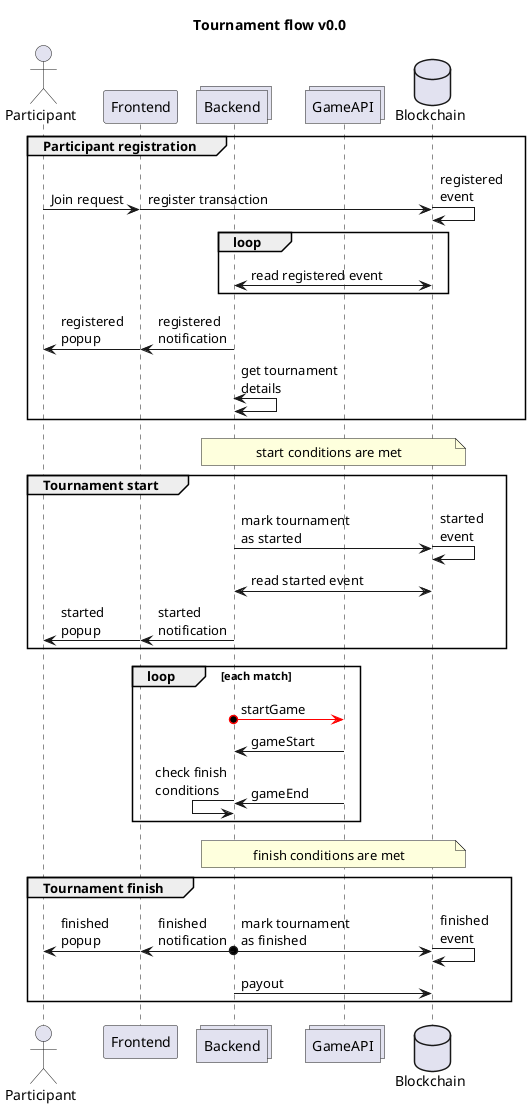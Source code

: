 ' https://plantuml.com/sequence-diagram#425ba4350c02142c
' https://entangle.atlassian.net/wiki/spaces/ENTN/pages/264339472/Team+tournament+single+chain

@startuml Tournament flow v0.0
!pragma teoz true
title Tournament flow v0.0
actor Participant
participant Frontend
collections Backend
collections GameAPI
database Blockchain
group Participant registration
    Participant -> Frontend: Join request
    & Frontend -> Blockchain: register transaction
    & Blockchain -> Blockchain: registered\nevent
    loop
        Blockchain <-> Backend: read registered event
        ' https://gitlab.ent-dx.com/disruption/dx-tournaments-service/-/blob/dev/src/modules/tournaments/controllers/tournament.controller.ts?ref_type=heads#L216
    end
    Backend -> Frontend: registered\nnotification
    ' https://gitlab.ent-dx.com/disruption/dx-tournaments-service/-/blob/dev/src/modules/tournaments/services/fast-flow/tournament.participants-register.service.ts?ref_type=heads#L118
    & Frontend -> Participant: registered\npopup
' end

' loop each tournament
    Backend <-> Backend: get tournament\ndetails
    ' https://gitlab.ent-dx.com/disruption/dx-tournaments-service/-/blob/dev/src/modules/tournaments/services/fast-flow/tournament.starting.service.ts?ref_type=heads#L64
    ' https://gitlab.ent-dx.com/disruption/dx-tournaments-service/-/blob/dev/src/modules/tournaments/consumers/tournaments.update-by-bc.consumer.ts?ref_type=heads#L72
end
note over Backend, Blockchain: start conditions are met

group Tournament start
    ' https://gitlab.ent-dx.com/disruption/dx-tournaments-service/-/blob/dev/src/modules/tournaments/services/fast-flow/tournament.starting.service.ts?ref_type=heads#L147
    Backend -> Blockchain: mark tournament\nas started
    ' https://gitlab.ent-dx.com/disruption/dx-tournaments-service/-/blob/dev/src/modules/tournaments/services/fast-flow/tournament.starting.service.ts?ref_type=heads#L90
    & Blockchain -> Blockchain: started\nevent
    Blockchain <-> Backend: read started event

    Backend -> Frontend: started\nnotification
    & Frontend -> Participant: started\npopup
end

loop each match
    Backend o-[#red]> GameAPI: startGame
    'https://gitlab.ent-dx.com/disruption/dx-tournaments-service/-/blob/dev/src/modules/tournaments/services/fast-flow/matchmaking.creation.service.ts?ref_type=heads#L223
    GameAPI -> Backend: gameStart
    ' https://gitlab.ent-dx.com/disruption/dx-tournaments-service/-/blob/dev/src/modules/tournaments/controllers/match.controller.ts?ref_type=heads#L42
    GameAPI -> Backend: gameEnd
    ' https://gitlab.ent-dx.com/disruption/dx-tournaments-service/-/blob/dev/src/modules/tournaments/controllers/match.controller.ts?ref_type=heads#L34
    & Backend <- Backend: check finish\nconditions
end

note over Backend, Blockchain: finish conditions are met
' https://gitlab.ent-dx.com/disruption/dx-tournaments-service/-/blob/dev/src/modules/tournaments/services/fast-flow/matchmaking.ending.service.ts?ref_type=heads#L184


group Tournament finish
    Backend o-> Blockchain: mark tournament\nas finished
    ' https://gitlab.ent-dx.com/disruption/dx-blockchain-service/-/blob/dev/src/controllers/call.controller.ts?ref_type=heads#L49
    ' https://gitlab.ent-dx.com/disruption/dx-tournaments-service/-/blob/dev/src/modules/tournaments/services/fast-flow/tournament.ending.service.ts?ref_type=heads#L140
    & Blockchain -> Blockchain: finished\nevent
    ' Blockchain -[#red]> Backend: read finished event
    & Backend -> Frontend: finished\nnotification
    & Frontend -> Participant: finished\npopup
    Backend -> Blockchain: payout
    ' https://gitlab.ent-dx.com/disruption/dx-tournaments-service/-/blob/dev/src/modules/tournaments/services/fast-flow/tournament.ending.service.ts?ref_type=heads#L76
end
@enduml
